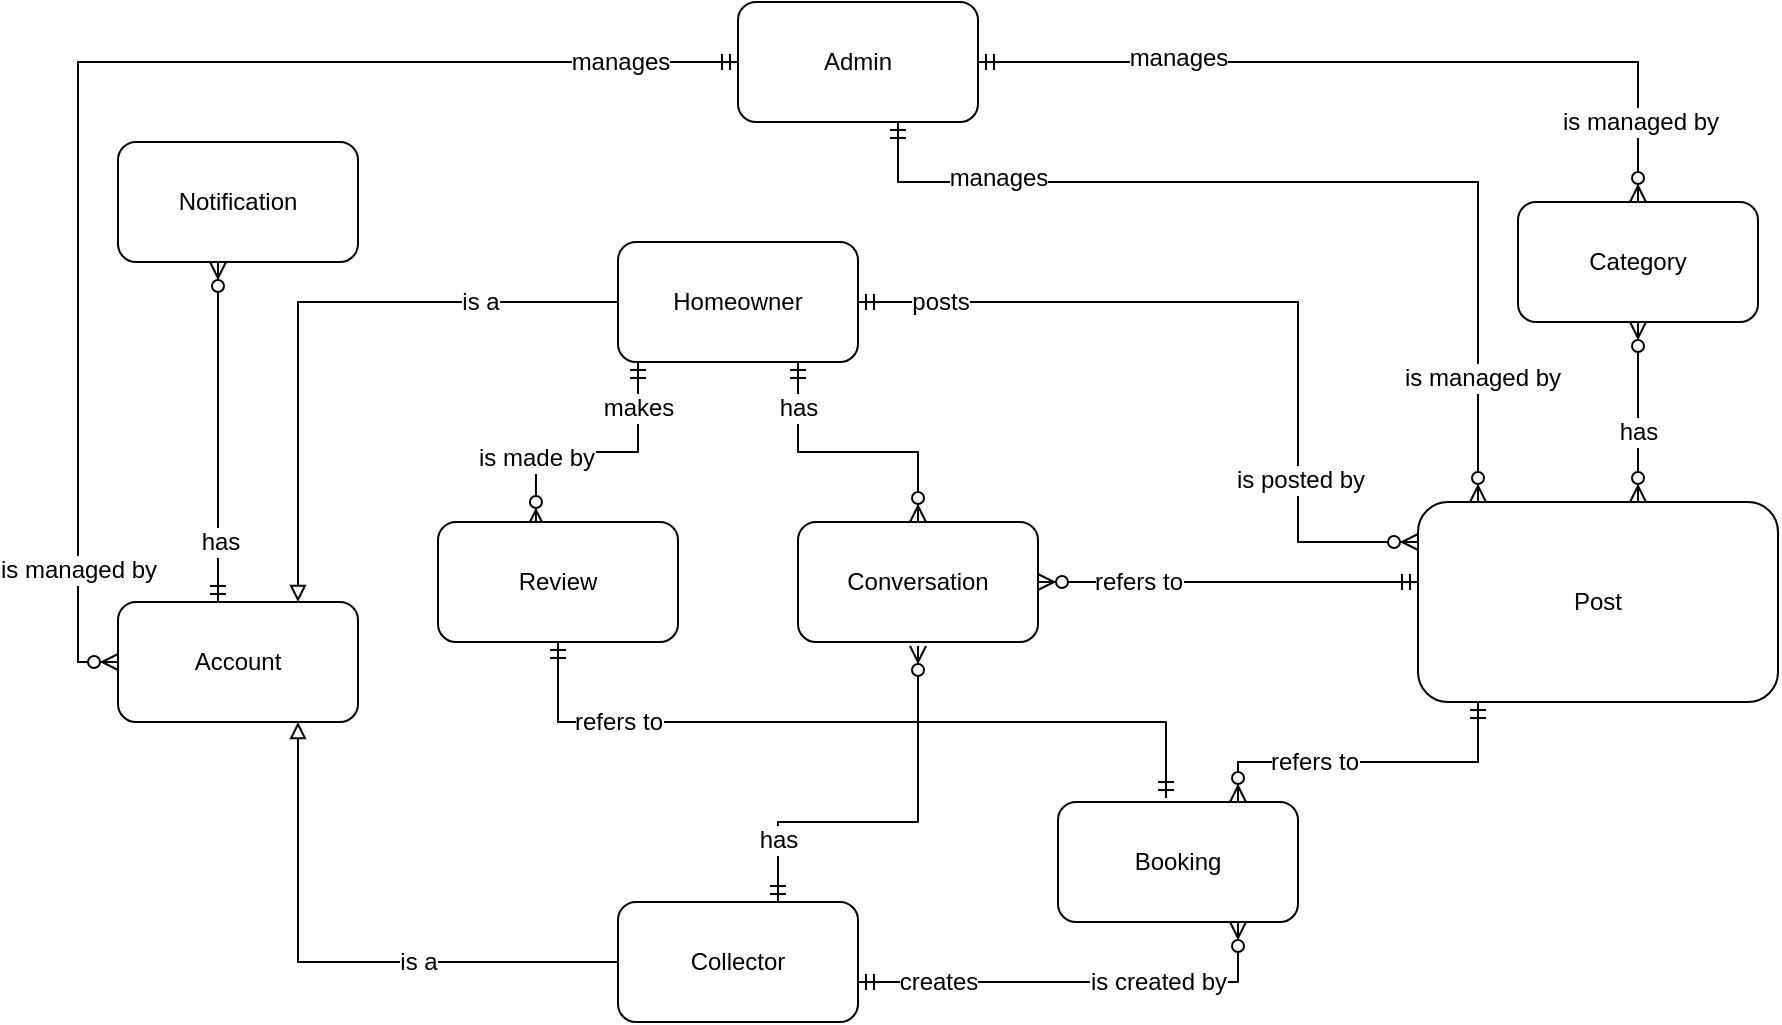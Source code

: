 <mxfile version="12.8.1" type="device"><diagram id="TBefRcXTWVSf1lGAVokM" name="Page-1"><mxGraphModel dx="1865" dy="1722" grid="1" gridSize="10" guides="1" tooltips="1" connect="1" arrows="1" fold="1" page="1" pageScale="1" pageWidth="827" pageHeight="1169" background="#FFFFFF" math="0" shadow="0"><root><mxCell id="0"/><mxCell id="1" parent="0"/><mxCell id="5PR5Owz3npO_q2eic5K1-1" value="Account" style="rounded=1;whiteSpace=wrap;html=1;" parent="1" vertex="1"><mxGeometry x="-50" y="260" width="120" height="60" as="geometry"/></mxCell><mxCell id="5PR5Owz3npO_q2eic5K1-18" style="edgeStyle=orthogonalEdgeStyle;rounded=0;orthogonalLoop=1;jettySize=auto;html=1;entryX=0;entryY=0.5;entryDx=0;entryDy=0;startArrow=ERmandOne;startFill=0;endArrow=ERzeroToMany;endFill=1;" parent="1" source="5PR5Owz3npO_q2eic5K1-2" target="5PR5Owz3npO_q2eic5K1-1" edge="1"><mxGeometry relative="1" as="geometry"/></mxCell><mxCell id="5PR5Owz3npO_q2eic5K1-35" value="manages" style="text;html=1;align=center;verticalAlign=middle;resizable=0;points=[];labelBackgroundColor=#ffffff;" parent="5PR5Owz3npO_q2eic5K1-18" vertex="1" connectable="0"><mxGeometry x="-0.909" y="2" relative="1" as="geometry"><mxPoint x="-30" y="-2" as="offset"/></mxGeometry></mxCell><mxCell id="5PR5Owz3npO_q2eic5K1-54" value="is managed by" style="text;html=1;align=center;verticalAlign=middle;resizable=0;points=[];labelBackgroundColor=#ffffff;" parent="5PR5Owz3npO_q2eic5K1-18" vertex="1" connectable="0"><mxGeometry x="0.797" relative="1" as="geometry"><mxPoint as="offset"/></mxGeometry></mxCell><mxCell id="5PR5Owz3npO_q2eic5K1-20" style="edgeStyle=orthogonalEdgeStyle;rounded=0;orthogonalLoop=1;jettySize=auto;html=1;exitX=1;exitY=0.5;exitDx=0;exitDy=0;startArrow=ERmandOne;startFill=0;endArrow=ERzeroToMany;endFill=1;" parent="1" source="5PR5Owz3npO_q2eic5K1-2" target="5PR5Owz3npO_q2eic5K1-11" edge="1"><mxGeometry relative="1" as="geometry"/></mxCell><mxCell id="5PR5Owz3npO_q2eic5K1-36" value="manages" style="text;html=1;align=center;verticalAlign=middle;resizable=0;points=[];labelBackgroundColor=#ffffff;" parent="5PR5Owz3npO_q2eic5K1-20" vertex="1" connectable="0"><mxGeometry x="-0.5" y="2" relative="1" as="geometry"><mxPoint as="offset"/></mxGeometry></mxCell><mxCell id="5PR5Owz3npO_q2eic5K1-38" value="is managed by" style="text;html=1;align=center;verticalAlign=middle;resizable=0;points=[];labelBackgroundColor=#ffffff;" parent="5PR5Owz3npO_q2eic5K1-20" vertex="1" connectable="0"><mxGeometry x="0.492" y="-17" relative="1" as="geometry"><mxPoint x="32" y="13" as="offset"/></mxGeometry></mxCell><mxCell id="5PR5Owz3npO_q2eic5K1-21" style="edgeStyle=orthogonalEdgeStyle;rounded=0;orthogonalLoop=1;jettySize=auto;html=1;startArrow=ERmandOne;startFill=0;endArrow=ERzeroToMany;endFill=1;" parent="1" source="5PR5Owz3npO_q2eic5K1-2" target="5PR5Owz3npO_q2eic5K1-8" edge="1"><mxGeometry relative="1" as="geometry"><Array as="points"><mxPoint x="340" y="50"/><mxPoint x="630" y="50"/></Array></mxGeometry></mxCell><mxCell id="5PR5Owz3npO_q2eic5K1-37" value="manages" style="text;html=1;align=center;verticalAlign=middle;resizable=0;points=[];labelBackgroundColor=#ffffff;" parent="5PR5Owz3npO_q2eic5K1-21" vertex="1" connectable="0"><mxGeometry x="-0.667" y="2" relative="1" as="geometry"><mxPoint as="offset"/></mxGeometry></mxCell><mxCell id="5PR5Owz3npO_q2eic5K1-39" value="is managed by" style="text;html=1;align=center;verticalAlign=middle;resizable=0;points=[];labelBackgroundColor=#ffffff;" parent="5PR5Owz3npO_q2eic5K1-21" vertex="1" connectable="0"><mxGeometry x="0.741" y="2" relative="1" as="geometry"><mxPoint as="offset"/></mxGeometry></mxCell><mxCell id="5PR5Owz3npO_q2eic5K1-2" value="Admin" style="rounded=1;whiteSpace=wrap;html=1;" parent="1" vertex="1"><mxGeometry x="260" y="-40" width="120" height="60" as="geometry"/></mxCell><mxCell id="5PR5Owz3npO_q2eic5K1-16" style="edgeStyle=orthogonalEdgeStyle;rounded=0;orthogonalLoop=1;jettySize=auto;html=1;endArrow=ERmandOne;endFill=0;startArrow=ERzeroToMany;startFill=1;" parent="1" source="5PR5Owz3npO_q2eic5K1-3" target="5PR5Owz3npO_q2eic5K1-1" edge="1"><mxGeometry relative="1" as="geometry"><Array as="points"><mxPoint y="160"/><mxPoint y="160"/></Array></mxGeometry></mxCell><mxCell id="5PR5Owz3npO_q2eic5K1-62" value="has" style="text;html=1;align=center;verticalAlign=middle;resizable=0;points=[];labelBackgroundColor=#ffffff;" parent="5PR5Owz3npO_q2eic5K1-16" vertex="1" connectable="0"><mxGeometry x="0.647" y="1" relative="1" as="geometry"><mxPoint as="offset"/></mxGeometry></mxCell><mxCell id="5PR5Owz3npO_q2eic5K1-3" value="Notification" style="rounded=1;whiteSpace=wrap;html=1;" parent="1" vertex="1"><mxGeometry x="-50" y="30" width="120" height="60" as="geometry"/></mxCell><mxCell id="5PR5Owz3npO_q2eic5K1-14" style="edgeStyle=orthogonalEdgeStyle;rounded=0;orthogonalLoop=1;jettySize=auto;html=1;entryX=0.75;entryY=0;entryDx=0;entryDy=0;endArrow=block;endFill=0;" parent="1" source="5PR5Owz3npO_q2eic5K1-4" target="5PR5Owz3npO_q2eic5K1-1" edge="1"><mxGeometry relative="1" as="geometry"><Array as="points"><mxPoint x="40" y="110"/></Array></mxGeometry></mxCell><mxCell id="5PR5Owz3npO_q2eic5K1-53" value="is a" style="text;html=1;align=center;verticalAlign=middle;resizable=0;points=[];labelBackgroundColor=#ffffff;" parent="5PR5Owz3npO_q2eic5K1-14" vertex="1" connectable="0"><mxGeometry x="-0.293" y="-1" relative="1" as="geometry"><mxPoint x="40" y="1" as="offset"/></mxGeometry></mxCell><mxCell id="5PR5Owz3npO_q2eic5K1-19" style="edgeStyle=orthogonalEdgeStyle;rounded=0;orthogonalLoop=1;jettySize=auto;html=1;startArrow=ERmandOne;startFill=0;endArrow=ERzeroToMany;endFill=1;" parent="1" source="5PR5Owz3npO_q2eic5K1-4" target="5PR5Owz3npO_q2eic5K1-8" edge="1"><mxGeometry relative="1" as="geometry"><mxPoint x="621" y="250" as="targetPoint"/><Array as="points"><mxPoint x="540" y="110"/><mxPoint x="540" y="230"/></Array></mxGeometry></mxCell><mxCell id="5PR5Owz3npO_q2eic5K1-55" value="posts" style="text;html=1;align=center;verticalAlign=middle;resizable=0;points=[];labelBackgroundColor=#ffffff;" parent="5PR5Owz3npO_q2eic5K1-19" vertex="1" connectable="0"><mxGeometry x="-0.851" y="-2" relative="1" as="geometry"><mxPoint x="11" y="-2" as="offset"/></mxGeometry></mxCell><mxCell id="5PR5Owz3npO_q2eic5K1-56" value="is posted by" style="text;html=1;align=center;verticalAlign=middle;resizable=0;points=[];labelBackgroundColor=#ffffff;" parent="5PR5Owz3npO_q2eic5K1-19" vertex="1" connectable="0"><mxGeometry x="0.544" y="1" relative="1" as="geometry"><mxPoint as="offset"/></mxGeometry></mxCell><mxCell id="5PR5Owz3npO_q2eic5K1-23" style="edgeStyle=orthogonalEdgeStyle;rounded=0;orthogonalLoop=1;jettySize=auto;html=1;entryX=0.408;entryY=0.033;entryDx=0;entryDy=0;entryPerimeter=0;startArrow=ERmandOne;startFill=0;endArrow=ERzeroToMany;endFill=1;" parent="1" source="5PR5Owz3npO_q2eic5K1-4" target="5PR5Owz3npO_q2eic5K1-6" edge="1"><mxGeometry relative="1" as="geometry"><Array as="points"><mxPoint x="210" y="185"/><mxPoint x="159" y="185"/></Array></mxGeometry></mxCell><mxCell id="5PR5Owz3npO_q2eic5K1-58" value="makes" style="text;html=1;align=center;verticalAlign=middle;resizable=0;points=[];labelBackgroundColor=#ffffff;" parent="5PR5Owz3npO_q2eic5K1-23" vertex="1" connectable="0"><mxGeometry x="-0.545" relative="1" as="geometry"><mxPoint y="-8" as="offset"/></mxGeometry></mxCell><mxCell id="5PR5Owz3npO_q2eic5K1-59" value="is made by" style="text;html=1;align=center;verticalAlign=middle;resizable=0;points=[];labelBackgroundColor=#ffffff;" parent="5PR5Owz3npO_q2eic5K1-23" vertex="1" connectable="0"><mxGeometry x="0.48" relative="1" as="geometry"><mxPoint as="offset"/></mxGeometry></mxCell><mxCell id="5PR5Owz3npO_q2eic5K1-24" style="edgeStyle=orthogonalEdgeStyle;rounded=0;orthogonalLoop=1;jettySize=auto;html=1;exitX=0.75;exitY=1;exitDx=0;exitDy=0;startArrow=ERmandOne;startFill=0;endArrow=ERzeroToMany;endFill=1;" parent="1" source="5PR5Owz3npO_q2eic5K1-4" target="5PR5Owz3npO_q2eic5K1-7" edge="1"><mxGeometry relative="1" as="geometry"><Array as="points"><mxPoint x="290" y="185"/><mxPoint x="350" y="185"/></Array></mxGeometry></mxCell><mxCell id="5PR5Owz3npO_q2eic5K1-57" value="has" style="text;html=1;align=center;verticalAlign=middle;resizable=0;points=[];labelBackgroundColor=#ffffff;" parent="5PR5Owz3npO_q2eic5K1-24" vertex="1" connectable="0"><mxGeometry x="-0.523" y="1" relative="1" as="geometry"><mxPoint x="-1" y="-11" as="offset"/></mxGeometry></mxCell><mxCell id="5PR5Owz3npO_q2eic5K1-4" value="Homeowner" style="rounded=1;whiteSpace=wrap;html=1;" parent="1" vertex="1"><mxGeometry x="200" y="80" width="120" height="60" as="geometry"/></mxCell><mxCell id="5PR5Owz3npO_q2eic5K1-15" style="edgeStyle=orthogonalEdgeStyle;rounded=0;orthogonalLoop=1;jettySize=auto;html=1;entryX=0.75;entryY=1;entryDx=0;entryDy=0;endArrow=block;endFill=0;" parent="1" source="5PR5Owz3npO_q2eic5K1-5" target="5PR5Owz3npO_q2eic5K1-1" edge="1"><mxGeometry relative="1" as="geometry"><Array as="points"><mxPoint x="40" y="440"/></Array></mxGeometry></mxCell><mxCell id="5PR5Owz3npO_q2eic5K1-51" value="is a" style="text;html=1;align=center;verticalAlign=middle;resizable=0;points=[];labelBackgroundColor=#ffffff;" parent="5PR5Owz3npO_q2eic5K1-15" vertex="1" connectable="0"><mxGeometry x="-0.136" y="-1" relative="1" as="geometry"><mxPoint x="21" y="1" as="offset"/></mxGeometry></mxCell><mxCell id="5PR5Owz3npO_q2eic5K1-25" style="edgeStyle=orthogonalEdgeStyle;rounded=0;orthogonalLoop=1;jettySize=auto;html=1;startArrow=ERmandOne;startFill=0;endArrow=ERzeroToMany;endFill=1;" parent="1" source="5PR5Owz3npO_q2eic5K1-5" edge="1"><mxGeometry relative="1" as="geometry"><mxPoint x="350" y="282" as="targetPoint"/><Array as="points"><mxPoint x="280" y="370"/><mxPoint x="350" y="370"/></Array></mxGeometry></mxCell><mxCell id="5PR5Owz3npO_q2eic5K1-60" value="has" style="text;html=1;align=center;verticalAlign=middle;resizable=0;points=[];labelBackgroundColor=#ffffff;" parent="5PR5Owz3npO_q2eic5K1-25" vertex="1" connectable="0"><mxGeometry x="-0.687" relative="1" as="geometry"><mxPoint as="offset"/></mxGeometry></mxCell><mxCell id="5PR5Owz3npO_q2eic5K1-31" style="edgeStyle=orthogonalEdgeStyle;rounded=0;orthogonalLoop=1;jettySize=auto;html=1;startArrow=ERmandOne;startFill=0;endArrow=ERzeroToMany;endFill=1;entryX=0.75;entryY=1;entryDx=0;entryDy=0;" parent="1" source="5PR5Owz3npO_q2eic5K1-5" target="5PR5Owz3npO_q2eic5K1-9" edge="1"><mxGeometry relative="1" as="geometry"><mxPoint x="510" y="430" as="targetPoint"/><Array as="points"><mxPoint x="510" y="450"/></Array></mxGeometry></mxCell><mxCell id="5PR5Owz3npO_q2eic5K1-49" value="creates" style="text;html=1;align=center;verticalAlign=middle;resizable=0;points=[];labelBackgroundColor=#ffffff;" parent="5PR5Owz3npO_q2eic5K1-31" vertex="1" connectable="0"><mxGeometry x="0.811" y="120" relative="1" as="geometry"><mxPoint x="-30" y="9" as="offset"/></mxGeometry></mxCell><mxCell id="5PR5Owz3npO_q2eic5K1-50" value="is created by" style="text;html=1;align=center;verticalAlign=middle;resizable=0;points=[];labelBackgroundColor=#ffffff;" parent="5PR5Owz3npO_q2eic5K1-31" vertex="1" connectable="0"><mxGeometry x="0.446" relative="1" as="geometry"><mxPoint x="-9" as="offset"/></mxGeometry></mxCell><mxCell id="5PR5Owz3npO_q2eic5K1-5" value="Collector" style="rounded=1;whiteSpace=wrap;html=1;" parent="1" vertex="1"><mxGeometry x="200" y="410" width="120" height="60" as="geometry"/></mxCell><mxCell id="5PR5Owz3npO_q2eic5K1-30" style="edgeStyle=orthogonalEdgeStyle;rounded=0;orthogonalLoop=1;jettySize=auto;html=1;entryX=0.45;entryY=-0.033;entryDx=0;entryDy=0;entryPerimeter=0;startArrow=ERmandOne;startFill=0;endArrow=ERmandOne;endFill=0;" parent="1" source="5PR5Owz3npO_q2eic5K1-6" target="5PR5Owz3npO_q2eic5K1-9" edge="1"><mxGeometry relative="1" as="geometry"><Array as="points"><mxPoint x="170" y="320"/><mxPoint x="474" y="320"/></Array></mxGeometry></mxCell><mxCell id="5PR5Owz3npO_q2eic5K1-61" value="refers to" style="text;html=1;align=center;verticalAlign=middle;resizable=0;points=[];labelBackgroundColor=#ffffff;" parent="5PR5Owz3npO_q2eic5K1-30" vertex="1" connectable="0"><mxGeometry x="-0.801" y="20" relative="1" as="geometry"><mxPoint x="10" y="2" as="offset"/></mxGeometry></mxCell><mxCell id="5PR5Owz3npO_q2eic5K1-6" value="Review" style="rounded=1;whiteSpace=wrap;html=1;" parent="1" vertex="1"><mxGeometry x="110" y="220" width="120" height="60" as="geometry"/></mxCell><mxCell id="5PR5Owz3npO_q2eic5K1-7" value="Conversation" style="rounded=1;whiteSpace=wrap;html=1;" parent="1" vertex="1"><mxGeometry x="290" y="220" width="120" height="60" as="geometry"/></mxCell><mxCell id="5PR5Owz3npO_q2eic5K1-22" style="edgeStyle=orthogonalEdgeStyle;rounded=0;orthogonalLoop=1;jettySize=auto;html=1;entryX=0.5;entryY=1;entryDx=0;entryDy=0;startArrow=ERzeroToMany;startFill=1;endArrow=ERzeroToMany;endFill=1;" parent="1" source="5PR5Owz3npO_q2eic5K1-8" target="5PR5Owz3npO_q2eic5K1-11" edge="1"><mxGeometry relative="1" as="geometry"><Array as="points"><mxPoint x="710" y="170"/><mxPoint x="710" y="170"/></Array></mxGeometry></mxCell><mxCell id="5PR5Owz3npO_q2eic5K1-44" value="has" style="text;html=1;align=center;verticalAlign=middle;resizable=0;points=[];labelBackgroundColor=#ffffff;" parent="5PR5Owz3npO_q2eic5K1-22" vertex="1" connectable="0"><mxGeometry x="-0.111" y="-5" relative="1" as="geometry"><mxPoint x="-5" y="5" as="offset"/></mxGeometry></mxCell><mxCell id="5PR5Owz3npO_q2eic5K1-29" style="edgeStyle=orthogonalEdgeStyle;rounded=0;orthogonalLoop=1;jettySize=auto;html=1;startArrow=ERmandOne;startFill=0;endArrow=ERzeroToMany;endFill=1;" parent="1" source="5PR5Owz3npO_q2eic5K1-8" target="5PR5Owz3npO_q2eic5K1-7" edge="1"><mxGeometry relative="1" as="geometry"><Array as="points"><mxPoint x="550" y="250"/><mxPoint x="550" y="250"/></Array></mxGeometry></mxCell><mxCell id="I7rVOZbUUgQuctX_aWCq-1" value="refers to" style="text;html=1;align=center;verticalAlign=middle;resizable=0;points=[];labelBackgroundColor=#ffffff;" vertex="1" connectable="0" parent="5PR5Owz3npO_q2eic5K1-29"><mxGeometry x="0.105" y="-1" relative="1" as="geometry"><mxPoint x="-35" y="1" as="offset"/></mxGeometry></mxCell><mxCell id="5PR5Owz3npO_q2eic5K1-33" style="edgeStyle=orthogonalEdgeStyle;rounded=0;orthogonalLoop=1;jettySize=auto;html=1;entryX=0.75;entryY=0;entryDx=0;entryDy=0;startArrow=ERmandOne;startFill=0;endArrow=ERzeroToMany;endFill=1;" parent="1" target="5PR5Owz3npO_q2eic5K1-9" edge="1"><mxGeometry relative="1" as="geometry"><mxPoint x="630" y="310" as="sourcePoint"/><Array as="points"><mxPoint x="630" y="340"/><mxPoint x="510" y="340"/></Array></mxGeometry></mxCell><mxCell id="5PR5Owz3npO_q2eic5K1-46" value="refers to" style="text;html=1;align=center;verticalAlign=middle;resizable=0;points=[];labelBackgroundColor=#ffffff;" parent="5PR5Owz3npO_q2eic5K1-33" vertex="1" connectable="0"><mxGeometry x="0.5" y="2" relative="1" as="geometry"><mxPoint x="15" y="-2" as="offset"/></mxGeometry></mxCell><mxCell id="5PR5Owz3npO_q2eic5K1-8" value="Post" style="rounded=1;whiteSpace=wrap;html=1;" parent="1" vertex="1"><mxGeometry x="600" y="210" width="180" height="100" as="geometry"/></mxCell><mxCell id="5PR5Owz3npO_q2eic5K1-9" value="Booking" style="rounded=1;whiteSpace=wrap;html=1;" parent="1" vertex="1"><mxGeometry x="420" y="360" width="120" height="60" as="geometry"/></mxCell><mxCell id="5PR5Owz3npO_q2eic5K1-11" value="Category" style="rounded=1;whiteSpace=wrap;html=1;" parent="1" vertex="1"><mxGeometry x="650" y="60" width="120" height="60" as="geometry"/></mxCell></root></mxGraphModel></diagram></mxfile>